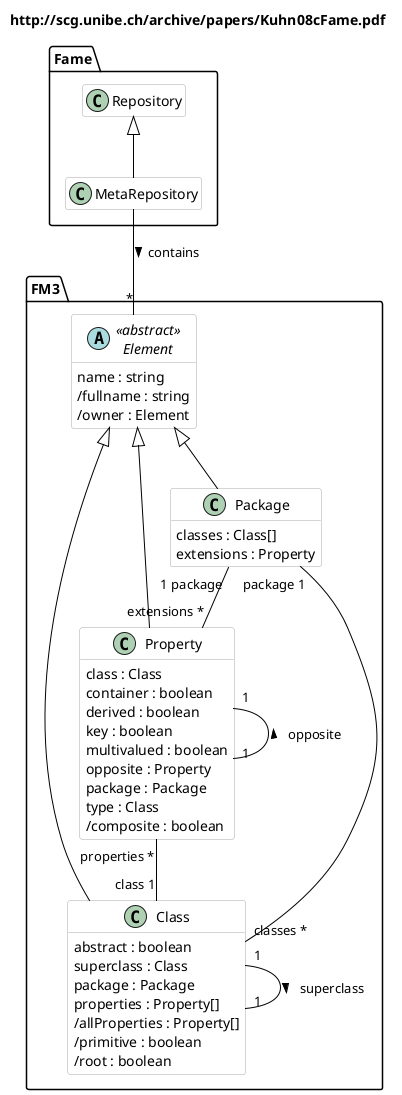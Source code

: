 @startuml
hide empty members
title "http://scg.unibe.ch/archive/papers/Kuhn08cFame.pdf"
skinparam class {
  BackgroundColor white
  ArrowColor black
  BorderColor darkGray
  BackgroundColor<<External>> LightYellow
  BorderColor<<External>> LightGray
}

'skinparam linetype multiline
'left to right direction
'set namespaceseparator ::

abstract class "<<abstract>>\nElement" as FM3.Element {
    name : string
    /fullname : string
    /owner : Element
}
class FM3.Property  {
    class : Class
    container : boolean
    derived : boolean
    key : boolean
    multivalued : boolean
    opposite : Property
    package : Package
    type : Class
    /composite : boolean
}
class FM3.Class  {
    abstract : boolean
    superclass : Class
    package : Package
    properties : Property[]
    /allProperties : Property[]
    /primitive : boolean
    /root : boolean
}
class FM3.Package  {
    classes : Class[]
    extensions : Property
}

FM3.Property "1" -- "1" FM3.Property : < opposite
FM3.Property "properties *" -- "class 1" FM3.Class

FM3.Class "1" -- "1" FM3.Class : superclass >

FM3.Package "package 1" -- "classes *" FM3.Class
FM3.Package "1 package" -- "extensions *" FM3.Property

class Fame.Repository
class Fame.MetaRepository extends Fame.Repository

Fame.MetaRepository -- "*" FM3.Element : contains >

FM3.Package -u-|> FM3.Element
FM3.Class -u-|> FM3.Element
FM3.Property -u-|> FM3.Element

@enduml

